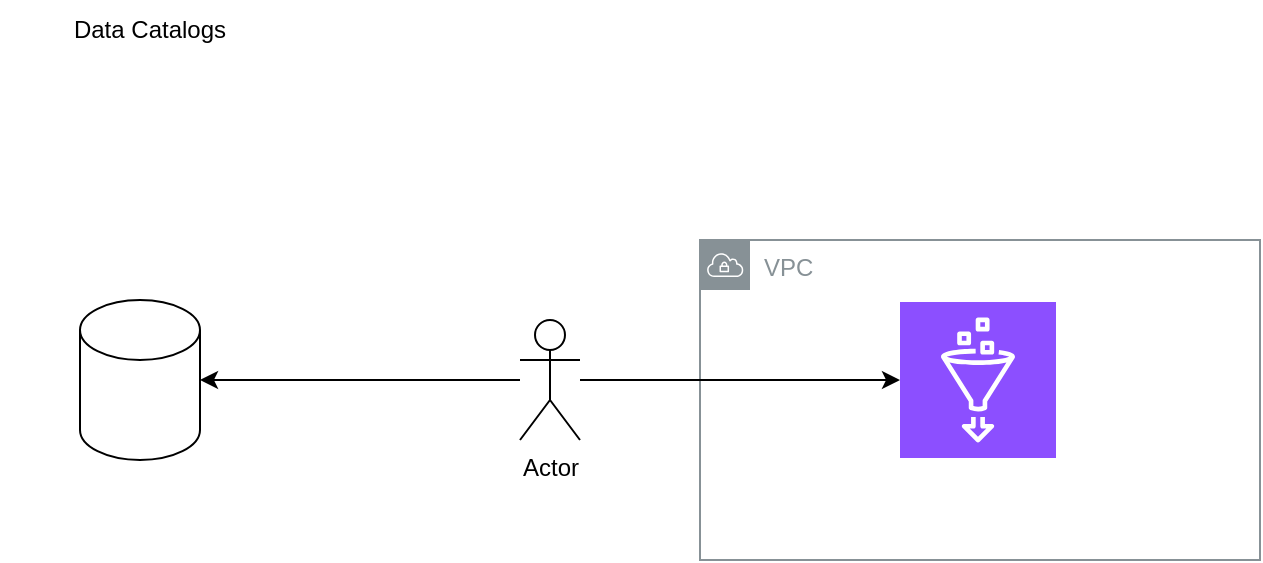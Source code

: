 <mxfile version="24.8.4">
  <diagram name="Page-1" id="Q8pZmcslJPCv3oL7TjrO">
    <mxGraphModel dx="836" dy="455" grid="1" gridSize="10" guides="1" tooltips="1" connect="1" arrows="1" fold="1" page="1" pageScale="1" pageWidth="850" pageHeight="1100" math="0" shadow="0">
      <root>
        <mxCell id="0" />
        <mxCell id="1" parent="0" />
        <mxCell id="nzbbFaEh_ylCNs4YV9ia-1" value="Actor" style="shape=umlActor;verticalLabelPosition=bottom;verticalAlign=top;html=1;outlineConnect=0;" vertex="1" parent="1">
          <mxGeometry x="390" y="200" width="30" height="60" as="geometry" />
        </mxCell>
        <mxCell id="nzbbFaEh_ylCNs4YV9ia-8" value="VPC" style="sketch=0;outlineConnect=0;gradientColor=none;html=1;whiteSpace=wrap;fontSize=12;fontStyle=0;shape=mxgraph.aws4.group;grIcon=mxgraph.aws4.group_vpc;strokeColor=#879196;fillColor=none;verticalAlign=top;align=left;spacingLeft=30;fontColor=#879196;dashed=0;" vertex="1" parent="1">
          <mxGeometry x="480" y="160" width="280" height="160" as="geometry" />
        </mxCell>
        <mxCell id="nzbbFaEh_ylCNs4YV9ia-2" value="" style="sketch=0;points=[[0,0,0],[0.25,0,0],[0.5,0,0],[0.75,0,0],[1,0,0],[0,1,0],[0.25,1,0],[0.5,1,0],[0.75,1,0],[1,1,0],[0,0.25,0],[0,0.5,0],[0,0.75,0],[1,0.25,0],[1,0.5,0],[1,0.75,0]];outlineConnect=0;fontColor=#232F3E;fillColor=#8C4FFF;strokeColor=#ffffff;dashed=0;verticalLabelPosition=bottom;verticalAlign=top;align=center;html=1;fontSize=12;fontStyle=0;aspect=fixed;shape=mxgraph.aws4.resourceIcon;resIcon=mxgraph.aws4.glue;" vertex="1" parent="1">
          <mxGeometry x="580" y="191" width="78" height="78" as="geometry" />
        </mxCell>
        <mxCell id="nzbbFaEh_ylCNs4YV9ia-4" value="" style="shape=cylinder3;whiteSpace=wrap;html=1;boundedLbl=1;backgroundOutline=1;size=15;" vertex="1" parent="1">
          <mxGeometry x="170" y="190" width="60" height="80" as="geometry" />
        </mxCell>
        <mxCell id="nzbbFaEh_ylCNs4YV9ia-5" style="edgeStyle=orthogonalEdgeStyle;rounded=0;orthogonalLoop=1;jettySize=auto;html=1;entryX=1;entryY=0.5;entryDx=0;entryDy=0;entryPerimeter=0;" edge="1" parent="1" source="nzbbFaEh_ylCNs4YV9ia-1" target="nzbbFaEh_ylCNs4YV9ia-4">
          <mxGeometry relative="1" as="geometry" />
        </mxCell>
        <mxCell id="nzbbFaEh_ylCNs4YV9ia-10" style="edgeStyle=orthogonalEdgeStyle;rounded=0;orthogonalLoop=1;jettySize=auto;html=1;entryX=0;entryY=0.5;entryDx=0;entryDy=0;entryPerimeter=0;" edge="1" parent="1" source="nzbbFaEh_ylCNs4YV9ia-1" target="nzbbFaEh_ylCNs4YV9ia-2">
          <mxGeometry relative="1" as="geometry" />
        </mxCell>
        <mxCell id="nzbbFaEh_ylCNs4YV9ia-11" value="Data Catalogs" style="text;html=1;align=center;verticalAlign=middle;whiteSpace=wrap;rounded=0;" vertex="1" parent="1">
          <mxGeometry x="130" y="40" width="150" height="30" as="geometry" />
        </mxCell>
      </root>
    </mxGraphModel>
  </diagram>
</mxfile>
